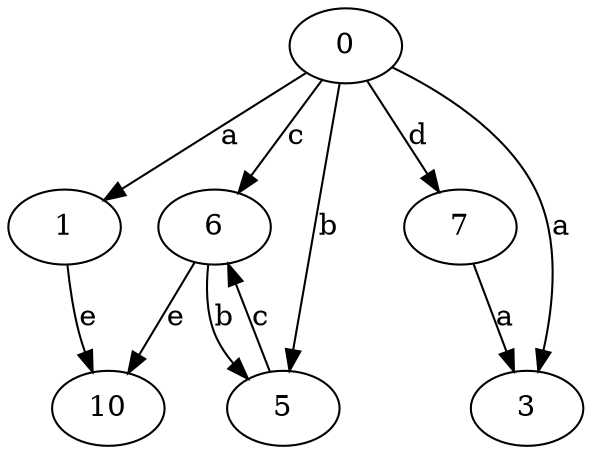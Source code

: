 strict digraph  {
1;
3;
5;
6;
7;
0;
10;
1 -> 10  [label=e];
5 -> 6  [label=c];
6 -> 5  [label=b];
6 -> 10  [label=e];
7 -> 3  [label=a];
0 -> 1  [label=a];
0 -> 3  [label=a];
0 -> 5  [label=b];
0 -> 6  [label=c];
0 -> 7  [label=d];
}
